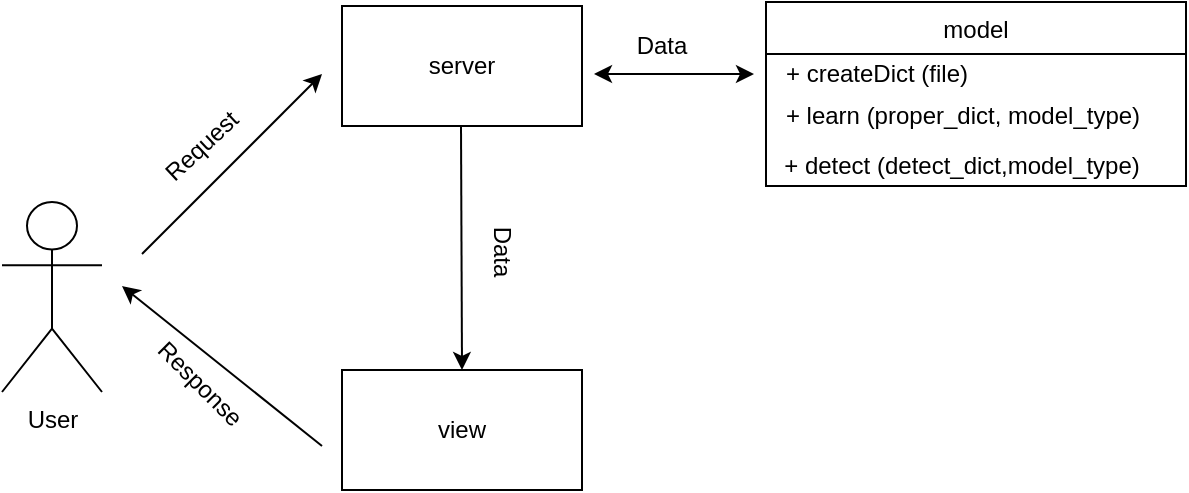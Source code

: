 <mxfile version="14.6.13" type="github">
  <diagram name="Page-1" id="e7e014a7-5840-1c2e-5031-d8a46d1fe8dd">
    <mxGraphModel dx="782" dy="437" grid="1" gridSize="10" guides="1" tooltips="1" connect="1" arrows="1" fold="1" page="1" pageScale="1" pageWidth="1169" pageHeight="826" background="#ffffff" math="0" shadow="0">
      <root>
        <mxCell id="0" />
        <mxCell id="1" parent="0" />
        <mxCell id="yH9OHH3fmJse8pnI7S93-41" value="view" style="rounded=0;whiteSpace=wrap;html=1;" vertex="1" parent="1">
          <mxGeometry x="240" y="192" width="120" height="60" as="geometry" />
        </mxCell>
        <mxCell id="yH9OHH3fmJse8pnI7S93-42" value="server" style="rounded=0;whiteSpace=wrap;html=1;" vertex="1" parent="1">
          <mxGeometry x="240" y="10" width="120" height="60" as="geometry" />
        </mxCell>
        <mxCell id="yH9OHH3fmJse8pnI7S93-51" value="User" style="shape=umlActor;verticalLabelPosition=bottom;verticalAlign=top;html=1;" vertex="1" parent="1">
          <mxGeometry x="70" y="108" width="50" height="95" as="geometry" />
        </mxCell>
        <mxCell id="yH9OHH3fmJse8pnI7S93-56" value="model" style="swimlane;fontStyle=0;childLayout=stackLayout;horizontal=1;startSize=26;fillColor=none;horizontalStack=0;resizeParent=1;resizeParentMax=0;resizeLast=0;collapsible=1;marginBottom=0;" vertex="1" parent="1">
          <mxGeometry x="452" y="8" width="210" height="92" as="geometry" />
        </mxCell>
        <mxCell id="yH9OHH3fmJse8pnI7S93-64" value="+ createDict (file)" style="text;html=1;align=center;verticalAlign=middle;resizable=0;points=[];autosize=1;strokeColor=none;" vertex="1" parent="1">
          <mxGeometry x="452" y="34" width="110" height="20" as="geometry" />
        </mxCell>
        <mxCell id="yH9OHH3fmJse8pnI7S93-67" style="edgeStyle=orthogonalEdgeStyle;rounded=0;orthogonalLoop=1;jettySize=auto;html=1;exitX=0.5;exitY=1;exitDx=0;exitDy=0;" edge="1" parent="1">
          <mxGeometry relative="1" as="geometry">
            <mxPoint x="350" y="150" as="sourcePoint" />
            <mxPoint x="350" y="150" as="targetPoint" />
          </mxGeometry>
        </mxCell>
        <mxCell id="yH9OHH3fmJse8pnI7S93-69" value="+ learn (proper_dict, model_type)" style="text;html=1;strokeColor=none;fillColor=none;align=center;verticalAlign=middle;whiteSpace=wrap;rounded=0;" vertex="1" parent="1">
          <mxGeometry x="459" y="55" width="183" height="20" as="geometry" />
        </mxCell>
        <mxCell id="yH9OHH3fmJse8pnI7S93-70" value="+ detect (detect_dict,model_type)" style="text;html=1;strokeColor=none;fillColor=none;align=center;verticalAlign=middle;whiteSpace=wrap;rounded=0;" vertex="1" parent="1">
          <mxGeometry x="451" y="80" width="198" height="20" as="geometry" />
        </mxCell>
        <mxCell id="yH9OHH3fmJse8pnI7S93-71" value="" style="endArrow=classic;html=1;" edge="1" parent="1">
          <mxGeometry width="50" height="50" relative="1" as="geometry">
            <mxPoint x="140" y="134" as="sourcePoint" />
            <mxPoint x="230" y="44" as="targetPoint" />
          </mxGeometry>
        </mxCell>
        <mxCell id="yH9OHH3fmJse8pnI7S93-72" value="Request" style="text;html=1;strokeColor=none;fillColor=none;align=center;verticalAlign=middle;whiteSpace=wrap;rounded=0;rotation=-43;" vertex="1" parent="1">
          <mxGeometry x="120" y="70" width="100" height="20" as="geometry" />
        </mxCell>
        <mxCell id="yH9OHH3fmJse8pnI7S93-73" value="" style="endArrow=classic;html=1;" edge="1" parent="1">
          <mxGeometry width="50" height="50" relative="1" as="geometry">
            <mxPoint x="230" y="230" as="sourcePoint" />
            <mxPoint x="130" y="150" as="targetPoint" />
          </mxGeometry>
        </mxCell>
        <mxCell id="yH9OHH3fmJse8pnI7S93-74" value="Response" style="text;html=1;strokeColor=none;fillColor=none;align=center;verticalAlign=middle;whiteSpace=wrap;rounded=0;rotation=45;" vertex="1" parent="1">
          <mxGeometry x="149" y="189" width="40" height="20" as="geometry" />
        </mxCell>
        <mxCell id="yH9OHH3fmJse8pnI7S93-76" value="" style="endArrow=classic;startArrow=classic;html=1;" edge="1" parent="1">
          <mxGeometry width="50" height="50" relative="1" as="geometry">
            <mxPoint x="446" y="44" as="sourcePoint" />
            <mxPoint x="366" y="44" as="targetPoint" />
            <Array as="points">
              <mxPoint x="396" y="44" />
            </Array>
          </mxGeometry>
        </mxCell>
        <mxCell id="yH9OHH3fmJse8pnI7S93-77" value="Data" style="text;html=1;strokeColor=none;fillColor=none;align=center;verticalAlign=middle;whiteSpace=wrap;rounded=0;" vertex="1" parent="1">
          <mxGeometry x="370" y="20" width="60" height="20" as="geometry" />
        </mxCell>
        <mxCell id="yH9OHH3fmJse8pnI7S93-78" value="Data" style="text;html=1;strokeColor=none;fillColor=none;align=center;verticalAlign=middle;whiteSpace=wrap;rounded=0;rotation=90;" vertex="1" parent="1">
          <mxGeometry x="285" y="113" width="70" height="40" as="geometry" />
        </mxCell>
        <mxCell id="yH9OHH3fmJse8pnI7S93-79" value="" style="endArrow=classic;html=1;entryX=0.5;entryY=0;entryDx=0;entryDy=0;" edge="1" parent="1" target="yH9OHH3fmJse8pnI7S93-41">
          <mxGeometry width="50" height="50" relative="1" as="geometry">
            <mxPoint x="299.5" y="70" as="sourcePoint" />
            <mxPoint x="300" y="180" as="targetPoint" />
          </mxGeometry>
        </mxCell>
      </root>
    </mxGraphModel>
  </diagram>
</mxfile>
